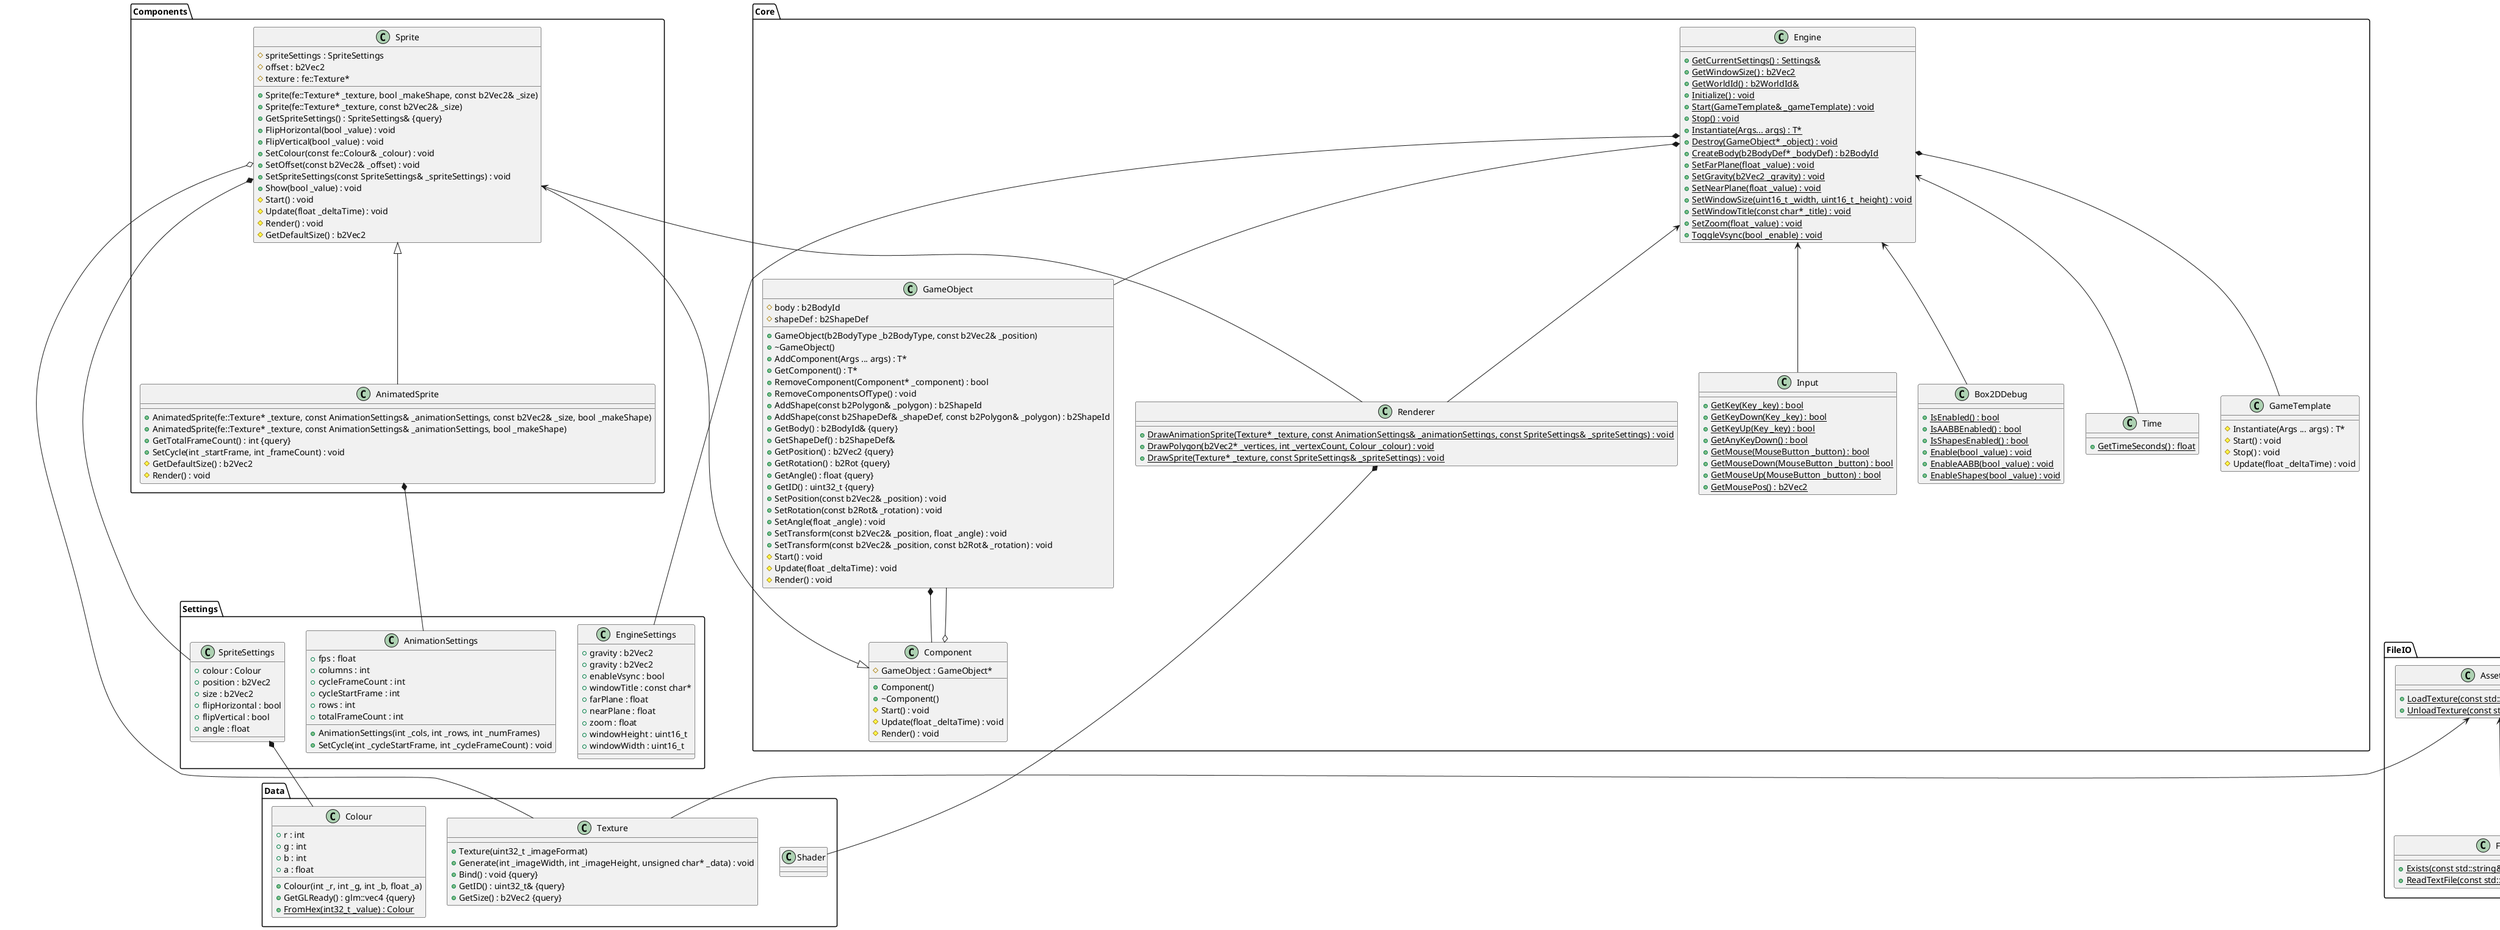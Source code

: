 @startuml

namespace Core{
    class Engine {
        +{static} GetCurrentSettings() : Settings&
        +{static} GetWindowSize() : b2Vec2
        +{static} GetWorldId() : b2WorldId&
        +{static} Initialize() : void
        +{static} Start(GameTemplate& _gameTemplate) : void
        +{static} Stop() : void
        +{static} Instantiate(Args... args) : T*
        +{static} Destroy(GameObject* _object) : void
        +{static} CreateBody(b2BodyDef* _bodyDef) : b2BodyId
        +{static} SetFarPlane(float _value) : void
        +{static} SetGravity(b2Vec2 _gravity) : void
        +{static} SetNearPlane(float _value) : void
        +{static} SetWindowSize(uint16_t _width, uint16_t _height) : void
        +{static} SetWindowTitle(const char* _title) : void
        +{static} SetZoom(float _value) : void
        +{static} ToggleVsync(bool _enable) : void
    }
    
    class GameTemplate {
        #Instantiate(Args ... args) : T*
        #Start() : void
        #Stop() : void
        #Update(float _deltaTime) : void
    }
    
    class GameObject {
        #body : b2BodyId
        #shapeDef : b2ShapeDef
        +GameObject(b2BodyType _b2BodyType, const b2Vec2& _position)
        +~GameObject()
        +AddComponent(Args ... args) : T*
        +GetComponent() : T*
        +RemoveComponent(Component* _component) : bool
        +RemoveComponentsOfType() : void
        +AddShape(const b2Polygon& _polygon) : b2ShapeId
        +AddShape(const b2ShapeDef& _shapeDef, const b2Polygon& _polygon) : b2ShapeId
        +GetBody() : b2BodyId& {query}
        +GetShapeDef() : b2ShapeDef&
        +GetPosition() : b2Vec2 {query}
        +GetRotation() : b2Rot {query}
        +GetAngle() : float {query}
        +GetID() : uint32_t {query}
        +SetPosition(const b2Vec2& _position) : void
        +SetRotation(const b2Rot& _rotation) : void
        +SetAngle(float _angle) : void
        +SetTransform(const b2Vec2& _position, float _angle) : void
        +SetTransform(const b2Vec2& _position, const b2Rot& _rotation) : void
        #Start() : void
        #Update(float _deltaTime) : void
        #Render() : void
    }
    
    class Component {
        +Component()
        +~Component()
        #GameObject : GameObject*
        #Start() : void
        #Update(float _deltaTime) : void
        #Render() : void
    }
    
    class Renderer {
        +{static} DrawAnimationSprite(Texture* _texture, const AnimationSettings& _animationSettings, const SpriteSettings& _spriteSettings) : void
        +{static} DrawPolygon(b2Vec2* _vertices, int _vertexCount, Colour _colour) : void
        +{static} DrawSprite(Texture* _texture, const SpriteSettings& _spriteSettings) : void
    }
    
    class Input {
        +{static} GetKey(Key _key) : bool
        +{static} GetKeyDown(Key _key) : bool
        +{static} GetKeyUp(Key _key) : bool
        +{static} GetAnyKeyDown() : bool
        +{static} GetMouse(MouseButton _button) : bool
        +{static} GetMouseDown(MouseButton _button) : bool
        +{static} GetMouseUp(MouseButton _button) : bool
        +{static} GetMousePos() : b2Vec2
    }
    
   
    
    class Box2DDebug {
        +{static} IsEnabled() : bool
        +{static} IsAABBEnabled() : bool
        +{static} IsShapesEnabled() : bool
        +{static} Enable(bool _value) : void
        +{static} EnableAABB(bool _value) : void
        +{static} EnableShapes(bool _value) : void
    }
    
    class Time{
        +{static} GetTimeSeconds() : float
    }
}


namespace Data{
    class Texture {
        +Texture(uint32_t _imageFormat)
        +Generate(int _imageWidth, int _imageHeight, unsigned char* _data) : void
        +Bind() : void {query}
        +GetID() : uint32_t& {query}
        +GetSize() : b2Vec2 {query}
    }
    
   class Colour {
   		+r : int
   		+g : int
   		+b : int
   		+a : float
   		+Colour(int _r, int _g, int _b, float _a)
   		+GetGLReady() : glm::vec4 {query}
   		+{static} FromHex(int32_t _value) : Colour
   }
   
   class Shader
}

namespace Components{
    class AnimatedSprite {
        +AnimatedSprite(fe::Texture* _texture, const AnimationSettings& _animationSettings, const b2Vec2& _size, bool _makeShape)
        +AnimatedSprite(fe::Texture* _texture, const AnimationSettings& _animationSettings, bool _makeShape)
        +GetTotalFrameCount() : int {query}
        +SetCycle(int _startFrame, int _frameCount) : void
        #GetDefaultSize() : b2Vec2
        #Render() : void
    }

    class Sprite {
        +Sprite(fe::Texture* _texture, bool _makeShape, const b2Vec2& _size)
        +Sprite(fe::Texture* _texture, const b2Vec2& _size)
        +GetSpriteSettings() : SpriteSettings& {query}
        #spriteSettings : SpriteSettings
        #offset : b2Vec2
        #texture : fe::Texture*
        +FlipHorizontal(bool _value) : void
        +FlipVertical(bool _value) : void
        +SetColour(const fe::Colour& _colour) : void
        +SetOffset(const b2Vec2& _offset) : void
        +SetSpriteSettings(const SpriteSettings& _spriteSettings) : void
        +Show(bool _value) : void
        #Start() : void
        #Update(float _deltaTime) : void
        #Render() : void
        #GetDefaultSize() : b2Vec2
    }
}

namespace Settings{
    class EngineSettings {
        +gravity : b2Vec2
        +gravity : b2Vec2
        +enableVsync : bool
        +windowTitle : const char*
        +farPlane : float
        +nearPlane : float
        +zoom : float
        +windowHeight : uint16_t
        +windowWidth : uint16_t
    }
    
    class SpriteSettings {
        +colour : Colour
        +position : b2Vec2
        +size : b2Vec2
        +flipHorizontal : bool
        +flipVertical : bool
        +angle : float
    }
    
    class AnimationSettings {
        +AnimationSettings(int _cols, int _rows, int _numFrames)
        +fps : float
        +columns : int
        +cycleFrameCount : int
        +cycleStartFrame : int
        +rows : int
        +totalFrameCount : int
        +SetCycle(int _cycleStartFrame, int _cycleFrameCount) : void
    }
}

namespace FileIO {
    class AssetManager {
        +{static} LoadTexture(const std::string& _path) : Texture*
        +{static} UnloadTexture(const std::string& _path) : bool
    }

    class FileUtils {
        +{static} Exists(const std::string& _path) : bool
        +{static} ReadTextFile(const std::string& _path) : std::string
    }
}

AssetManager <-- Texture
AssetManager <-- FileUtils

Engine *-- GameObject
Engine *-- GameTemplate
Engine *-- EngineSettings
Engine <-- Input
Engine <-- Box2DDebug
Engine <-- Renderer
Engine <-- Time

GameObject *-- Component

Component <|-- Sprite
Component o-- GameObject

Renderer *-- Shader

Sprite <|-- AnimatedSprite
Sprite *-- SpriteSettings
Sprite o-- Texture
Sprite <-- Renderer

SpriteSettings *-- Colour

AnimatedSprite *-- AnimationSettings


@enduml
